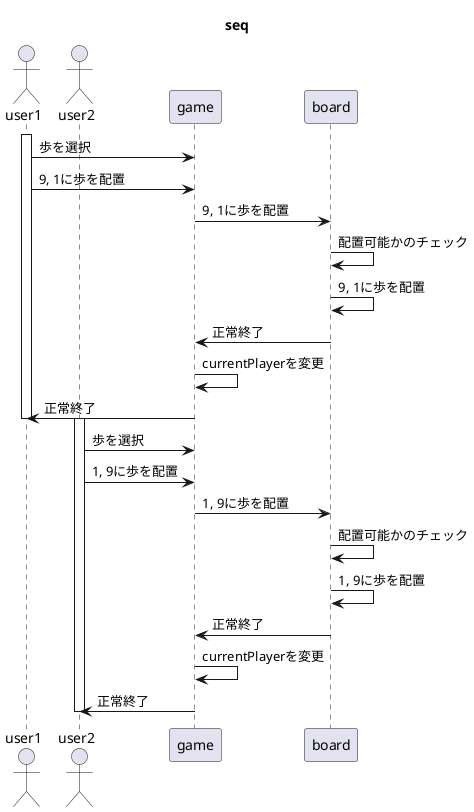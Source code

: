 @startuml img/flow.png

title seq

actor user1
actor user2

activate user1
user1 -> game : 歩を選択
user1 -> game : 9, 1に歩を配置
game -> board : 9, 1に歩を配置
board -> board : 配置可能かのチェック
board -> board : 9, 1に歩を配置
board -> game : 正常終了
game -> game : currentPlayerを変更
game -> user1 : 正常終了
deactivate user1

activate user2
user2 -> game : 歩を選択
user2 -> game : 1, 9に歩を配置
game -> board : 1, 9に歩を配置
board -> board : 配置可能かのチェック
board -> board : 1, 9に歩を配置
board -> game : 正常終了
game -> game : currentPlayerを変更
game -> user2 : 正常終了
deactivate user2

@enduml